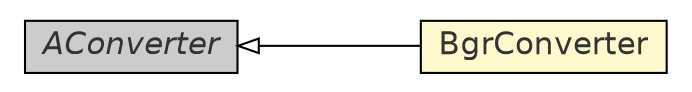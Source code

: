 #!/usr/local/bin/dot
#
# Class diagram 
# Generated by UmlGraph version 4.8 (http://www.spinellis.gr/sw/umlgraph)
#

digraph G {
	edge [fontname="Helvetica",fontsize=10,labelfontname="Helvetica",labelfontsize=10];
	node [fontname="Helvetica",fontsize=10,shape=plaintext];
	rankdir=LR;
	ranksep=1;
	// com.xuggle.xuggler.video.AConverter
	c29399 [label=<<table border="0" cellborder="1" cellspacing="0" cellpadding="2" port="p" bgcolor="grey80" href="./AConverter.html">
		<tr><td><table border="0" cellspacing="0" cellpadding="1">
			<tr><td><font face="Helvetica-Oblique"> AConverter </font></td></tr>
		</table></td></tr>
		</table>>, fontname="Helvetica", fontcolor="grey20", fontsize=15.0];
	// com.xuggle.xuggler.video.BgrConverter
	c29404 [label=<<table border="0" cellborder="1" cellspacing="0" cellpadding="2" port="p" bgcolor="lemonChiffon" href="./BgrConverter.html">
		<tr><td><table border="0" cellspacing="0" cellpadding="1">
			<tr><td> BgrConverter </td></tr>
		</table></td></tr>
		</table>>, fontname="Helvetica", fontcolor="grey20", fontsize=15.0];
	//com.xuggle.xuggler.video.BgrConverter extends com.xuggle.xuggler.video.AConverter
	c29399:p -> c29404:p [dir=back,arrowtail=empty];
}

